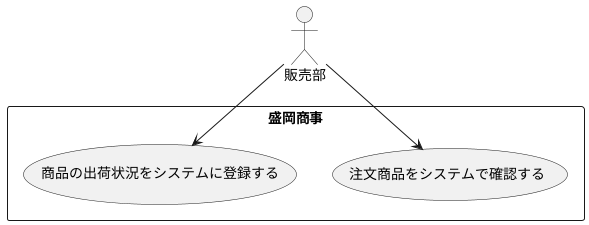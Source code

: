 @startuml 販売管理システム
actor 販売部
rectangle 盛岡商事 {
usecase 注文商品をシステムで確認する
usecase 商品の出荷状況をシステムに登録する
}
販売部 --> 注文商品をシステムで確認する
販売部 --> 商品の出荷状況をシステムに登録する
@enduml